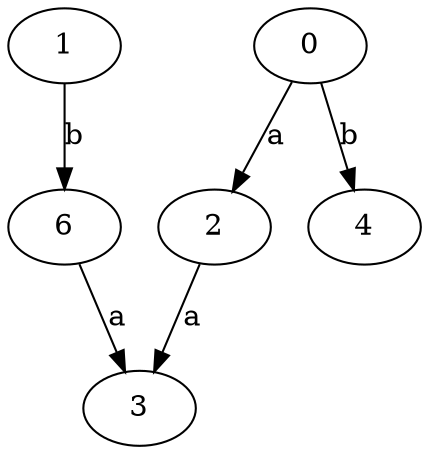 strict digraph  {
1;
0;
2;
3;
4;
6;
1 -> 6  [label=b];
0 -> 2  [label=a];
0 -> 4  [label=b];
2 -> 3  [label=a];
6 -> 3  [label=a];
}
